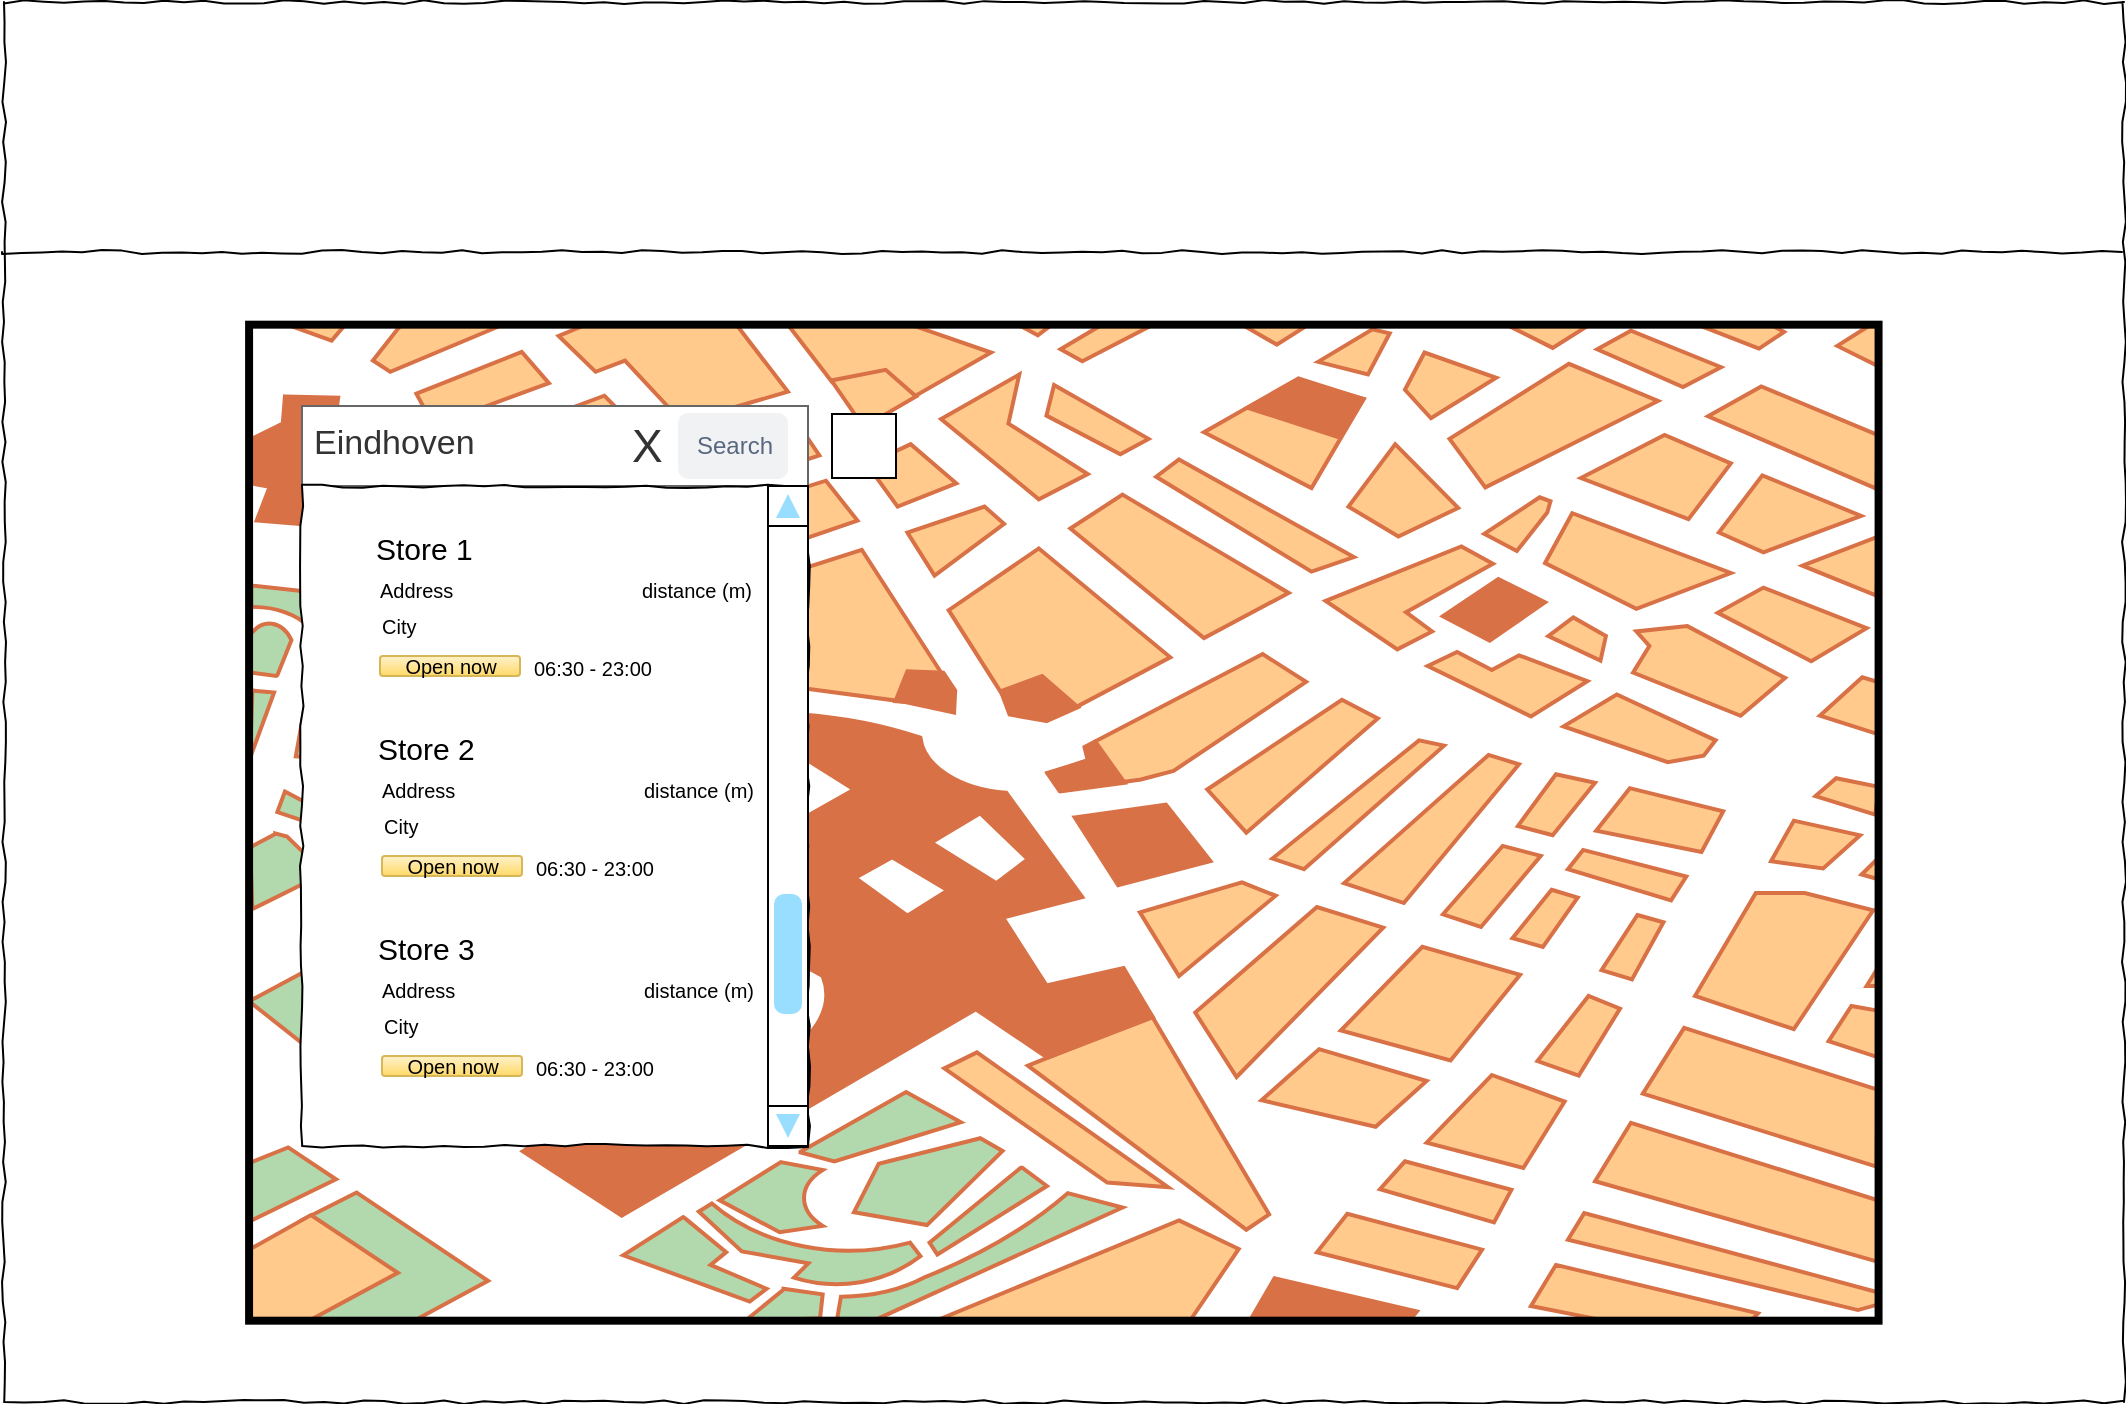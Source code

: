 <mxfile version="13.5.4" type="device"><diagram name="Page-1" id="03018318-947c-dd8e-b7a3-06fadd420f32"><mxGraphModel dx="1422" dy="794" grid="1" gridSize="10" guides="1" tooltips="1" connect="1" arrows="1" fold="1" page="1" pageScale="1" pageWidth="1100" pageHeight="850" background="#ffffff" math="0" shadow="0"><root><mxCell id="0"/><mxCell id="1" parent="0"/><mxCell id="677b7b8949515195-1" value="" style="whiteSpace=wrap;html=1;rounded=0;shadow=0;labelBackgroundColor=none;strokeColor=#000000;strokeWidth=1;fillColor=none;fontFamily=Verdana;fontSize=12;fontColor=#000000;align=center;comic=1;" parent="1" vertex="1"><mxGeometry x="40" y="20" width="1060" height="700" as="geometry"/></mxCell><mxCell id="677b7b8949515195-9" value="" style="line;strokeWidth=1;html=1;rounded=0;shadow=0;labelBackgroundColor=none;fillColor=none;fontFamily=Verdana;fontSize=14;fontColor=#000000;align=center;comic=1;" parent="1" vertex="1"><mxGeometry x="39" y="140" width="1060" height="10" as="geometry"/></mxCell><mxCell id="myxuLeyAMf3cMUtBw8sG-3" value="" style="shape=image;verticalLabelPosition=bottom;labelBackgroundColor=#ffffff;verticalAlign=top;aspect=fixed;imageAspect=0;image=https://upload.wikimedia.org/wikipedia/commons/thumb/8/8d/Jumbo_Logo.svg/1280px-Jumbo_Logo.svg.png;" vertex="1" parent="1"><mxGeometry x="52.76" y="50" width="197.24" height="55" as="geometry"/></mxCell><mxCell id="myxuLeyAMf3cMUtBw8sG-4" value="" style="verticalLabelPosition=bottom;shadow=0;dashed=0;align=center;html=1;verticalAlign=top;strokeWidth=1;shape=mxgraph.mockup.misc.map;" vertex="1" parent="1"><mxGeometry x="162" y="181" width="818" height="500" as="geometry"/></mxCell><mxCell id="myxuLeyAMf3cMUtBw8sG-5" value="Eindhoven" style="strokeWidth=1;shadow=0;dashed=0;align=center;html=1;shape=mxgraph.mockup.text.textBox;align=left;fontSize=17;spacingLeft=4;spacingTop=-3;strokeColor=#666666;mainText=;fontColor=#333333;" vertex="1" parent="1"><mxGeometry x="189" y="222" width="253" height="40" as="geometry"/></mxCell><mxCell id="myxuLeyAMf3cMUtBw8sG-6" value="Search" style="rounded=1;align=center;fillColor=#F1F2F4;strokeColor=none;html=1;fontColor=#596780;fontSize=12" vertex="1" parent="1"><mxGeometry x="377" y="225.5" width="55" height="33" as="geometry"/></mxCell><mxCell id="myxuLeyAMf3cMUtBw8sG-8" value="X" style="text;html=1;points=[];align=left;verticalAlign=top;spacingTop=-4;fontSize=23;fontFamily=Helvetica;fontColor=#333333;" vertex="1" parent="1"><mxGeometry x="352" y="226" width="23" height="20" as="geometry"/></mxCell><mxCell id="677b7b8949515195-8" value="" style="whiteSpace=wrap;html=1;rounded=0;shadow=0;labelBackgroundColor=none;strokeWidth=1;fontFamily=Verdana;fontSize=12;align=center;comic=1;" parent="1" vertex="1"><mxGeometry x="189" y="262" width="253" height="330" as="geometry"/></mxCell><mxCell id="677b7b8949515195-27" value="Store 1" style="text;html=1;points=[];align=left;verticalAlign=top;spacingTop=-4;fontSize=15;fontFamily=Helvetica;" parent="1" vertex="1"><mxGeometry x="224" y="282" width="170" height="20" as="geometry"/></mxCell><mxCell id="myxuLeyAMf3cMUtBw8sG-9" value="Address" style="text;html=1;points=[];align=left;verticalAlign=top;spacingTop=-4;fontSize=10;fontFamily=Helvetica;" vertex="1" parent="1"><mxGeometry x="226" y="306" width="170" height="20" as="geometry"/></mxCell><mxCell id="myxuLeyAMf3cMUtBw8sG-10" value="City" style="text;html=1;points=[];align=left;verticalAlign=top;spacingTop=-4;fontSize=10;fontFamily=Helvetica;" vertex="1" parent="1"><mxGeometry x="227" y="324" width="170" height="20" as="geometry"/></mxCell><mxCell id="myxuLeyAMf3cMUtBw8sG-11" value="06:30 - 23:00" style="text;html=1;points=[];align=left;verticalAlign=top;spacingTop=-4;fontSize=10;fontFamily=Helvetica;" vertex="1" parent="1"><mxGeometry x="303" y="345" width="90" height="10" as="geometry"/></mxCell><mxCell id="myxuLeyAMf3cMUtBw8sG-12" value="Open now" style="rounded=1;align=center;fillColor=#fff2cc;strokeColor=#d6b656;html=1;fontSize=10;gradientColor=#ffd966;" vertex="1" parent="1"><mxGeometry x="228" y="347" width="70" height="10" as="geometry"/></mxCell><mxCell id="myxuLeyAMf3cMUtBw8sG-14" value="distance (m)" style="text;html=1;points=[];align=left;verticalAlign=top;spacingTop=-4;fontSize=10;fontFamily=Helvetica;" vertex="1" parent="1"><mxGeometry x="357" y="306" width="60" height="20" as="geometry"/></mxCell><mxCell id="myxuLeyAMf3cMUtBw8sG-15" value="" style="shape=image;html=1;verticalAlign=top;verticalLabelPosition=bottom;labelBackgroundColor=#ffffff;imageAspect=0;aspect=fixed;image=https://cdn0.iconfinder.com/data/icons/typicons-2/24/shopping-cart-128.png;fontFamily=Helvetica;fontSize=10;fontColor=#333333;" vertex="1" parent="1"><mxGeometry x="200" y="285" width="18" height="18" as="geometry"/></mxCell><mxCell id="myxuLeyAMf3cMUtBw8sG-51" value="Store 2" style="text;html=1;points=[];align=left;verticalAlign=top;spacingTop=-4;fontSize=15;fontFamily=Helvetica;" vertex="1" parent="1"><mxGeometry x="225" y="382" width="170" height="20" as="geometry"/></mxCell><mxCell id="myxuLeyAMf3cMUtBw8sG-52" value="Address" style="text;html=1;points=[];align=left;verticalAlign=top;spacingTop=-4;fontSize=10;fontFamily=Helvetica;" vertex="1" parent="1"><mxGeometry x="227" y="406" width="170" height="20" as="geometry"/></mxCell><mxCell id="myxuLeyAMf3cMUtBw8sG-53" value="City" style="text;html=1;points=[];align=left;verticalAlign=top;spacingTop=-4;fontSize=10;fontFamily=Helvetica;" vertex="1" parent="1"><mxGeometry x="228" y="424" width="170" height="20" as="geometry"/></mxCell><mxCell id="myxuLeyAMf3cMUtBw8sG-54" value="06:30 - 23:00" style="text;html=1;points=[];align=left;verticalAlign=top;spacingTop=-4;fontSize=10;fontFamily=Helvetica;" vertex="1" parent="1"><mxGeometry x="304" y="445" width="90" height="10" as="geometry"/></mxCell><mxCell id="myxuLeyAMf3cMUtBw8sG-55" value="Open now" style="rounded=1;align=center;fillColor=#fff2cc;strokeColor=#d6b656;html=1;fontSize=10;gradientColor=#ffd966;" vertex="1" parent="1"><mxGeometry x="229" y="447" width="70" height="10" as="geometry"/></mxCell><mxCell id="myxuLeyAMf3cMUtBw8sG-56" value="distance (m)" style="text;html=1;points=[];align=left;verticalAlign=top;spacingTop=-4;fontSize=10;fontFamily=Helvetica;" vertex="1" parent="1"><mxGeometry x="358" y="406" width="60" height="20" as="geometry"/></mxCell><mxCell id="myxuLeyAMf3cMUtBw8sG-57" value="" style="shape=image;html=1;verticalAlign=top;verticalLabelPosition=bottom;labelBackgroundColor=#ffffff;imageAspect=0;aspect=fixed;image=https://cdn0.iconfinder.com/data/icons/typicons-2/24/shopping-cart-128.png;fontFamily=Helvetica;fontSize=10;fontColor=#333333;" vertex="1" parent="1"><mxGeometry x="201" y="385" width="18" height="18" as="geometry"/></mxCell><mxCell id="myxuLeyAMf3cMUtBw8sG-58" value="Store 3" style="text;html=1;points=[];align=left;verticalAlign=top;spacingTop=-4;fontSize=15;fontFamily=Helvetica;" vertex="1" parent="1"><mxGeometry x="225" y="482" width="170" height="20" as="geometry"/></mxCell><mxCell id="myxuLeyAMf3cMUtBw8sG-59" value="Address" style="text;html=1;points=[];align=left;verticalAlign=top;spacingTop=-4;fontSize=10;fontFamily=Helvetica;" vertex="1" parent="1"><mxGeometry x="227" y="506" width="170" height="20" as="geometry"/></mxCell><mxCell id="myxuLeyAMf3cMUtBw8sG-60" value="City" style="text;html=1;points=[];align=left;verticalAlign=top;spacingTop=-4;fontSize=10;fontFamily=Helvetica;" vertex="1" parent="1"><mxGeometry x="228" y="524" width="170" height="20" as="geometry"/></mxCell><mxCell id="myxuLeyAMf3cMUtBw8sG-61" value="06:30 - 23:00" style="text;html=1;points=[];align=left;verticalAlign=top;spacingTop=-4;fontSize=10;fontFamily=Helvetica;" vertex="1" parent="1"><mxGeometry x="304" y="545" width="90" height="10" as="geometry"/></mxCell><mxCell id="myxuLeyAMf3cMUtBw8sG-62" value="Open now" style="rounded=1;align=center;fillColor=#fff2cc;strokeColor=#d6b656;html=1;fontSize=10;gradientColor=#ffd966;" vertex="1" parent="1"><mxGeometry x="229" y="547" width="70" height="10" as="geometry"/></mxCell><mxCell id="myxuLeyAMf3cMUtBw8sG-63" value="distance (m)" style="text;html=1;points=[];align=left;verticalAlign=top;spacingTop=-4;fontSize=10;fontFamily=Helvetica;" vertex="1" parent="1"><mxGeometry x="358" y="506" width="60" height="20" as="geometry"/></mxCell><mxCell id="myxuLeyAMf3cMUtBw8sG-64" value="" style="shape=image;html=1;verticalAlign=top;verticalLabelPosition=bottom;labelBackgroundColor=#ffffff;imageAspect=0;aspect=fixed;image=https://cdn0.iconfinder.com/data/icons/typicons-2/24/shopping-cart-128.png;fontFamily=Helvetica;fontSize=10;fontColor=#333333;" vertex="1" parent="1"><mxGeometry x="201" y="485" width="18" height="18" as="geometry"/></mxCell><mxCell id="myxuLeyAMf3cMUtBw8sG-65" value="" style="verticalLabelPosition=bottom;shadow=0;dashed=0;align=center;html=1;verticalAlign=top;strokeWidth=1;shape=mxgraph.mockup.navigation.scrollBar;barPos=20;fillColor2=#99ddff;strokeColor2=none;direction=north;fontFamily=Helvetica;fontSize=10;" vertex="1" parent="1"><mxGeometry x="422" y="262" width="10" height="330" as="geometry"/></mxCell><mxCell id="myxuLeyAMf3cMUtBw8sG-69" value="" style="shape=image;html=1;verticalAlign=top;verticalLabelPosition=bottom;labelBackgroundColor=#ffffff;imageAspect=0;aspect=fixed;image=https://cdn2.iconfinder.com/data/icons/business-388/1010/paperplane-128.png;fontFamily=Helvetica;fontSize=10;fontColor=#333333;imageBorder=#000000;imageBackground=#ffffff;" vertex="1" parent="1"><mxGeometry x="454" y="226" width="32" height="32" as="geometry"/></mxCell></root></mxGraphModel></diagram></mxfile>